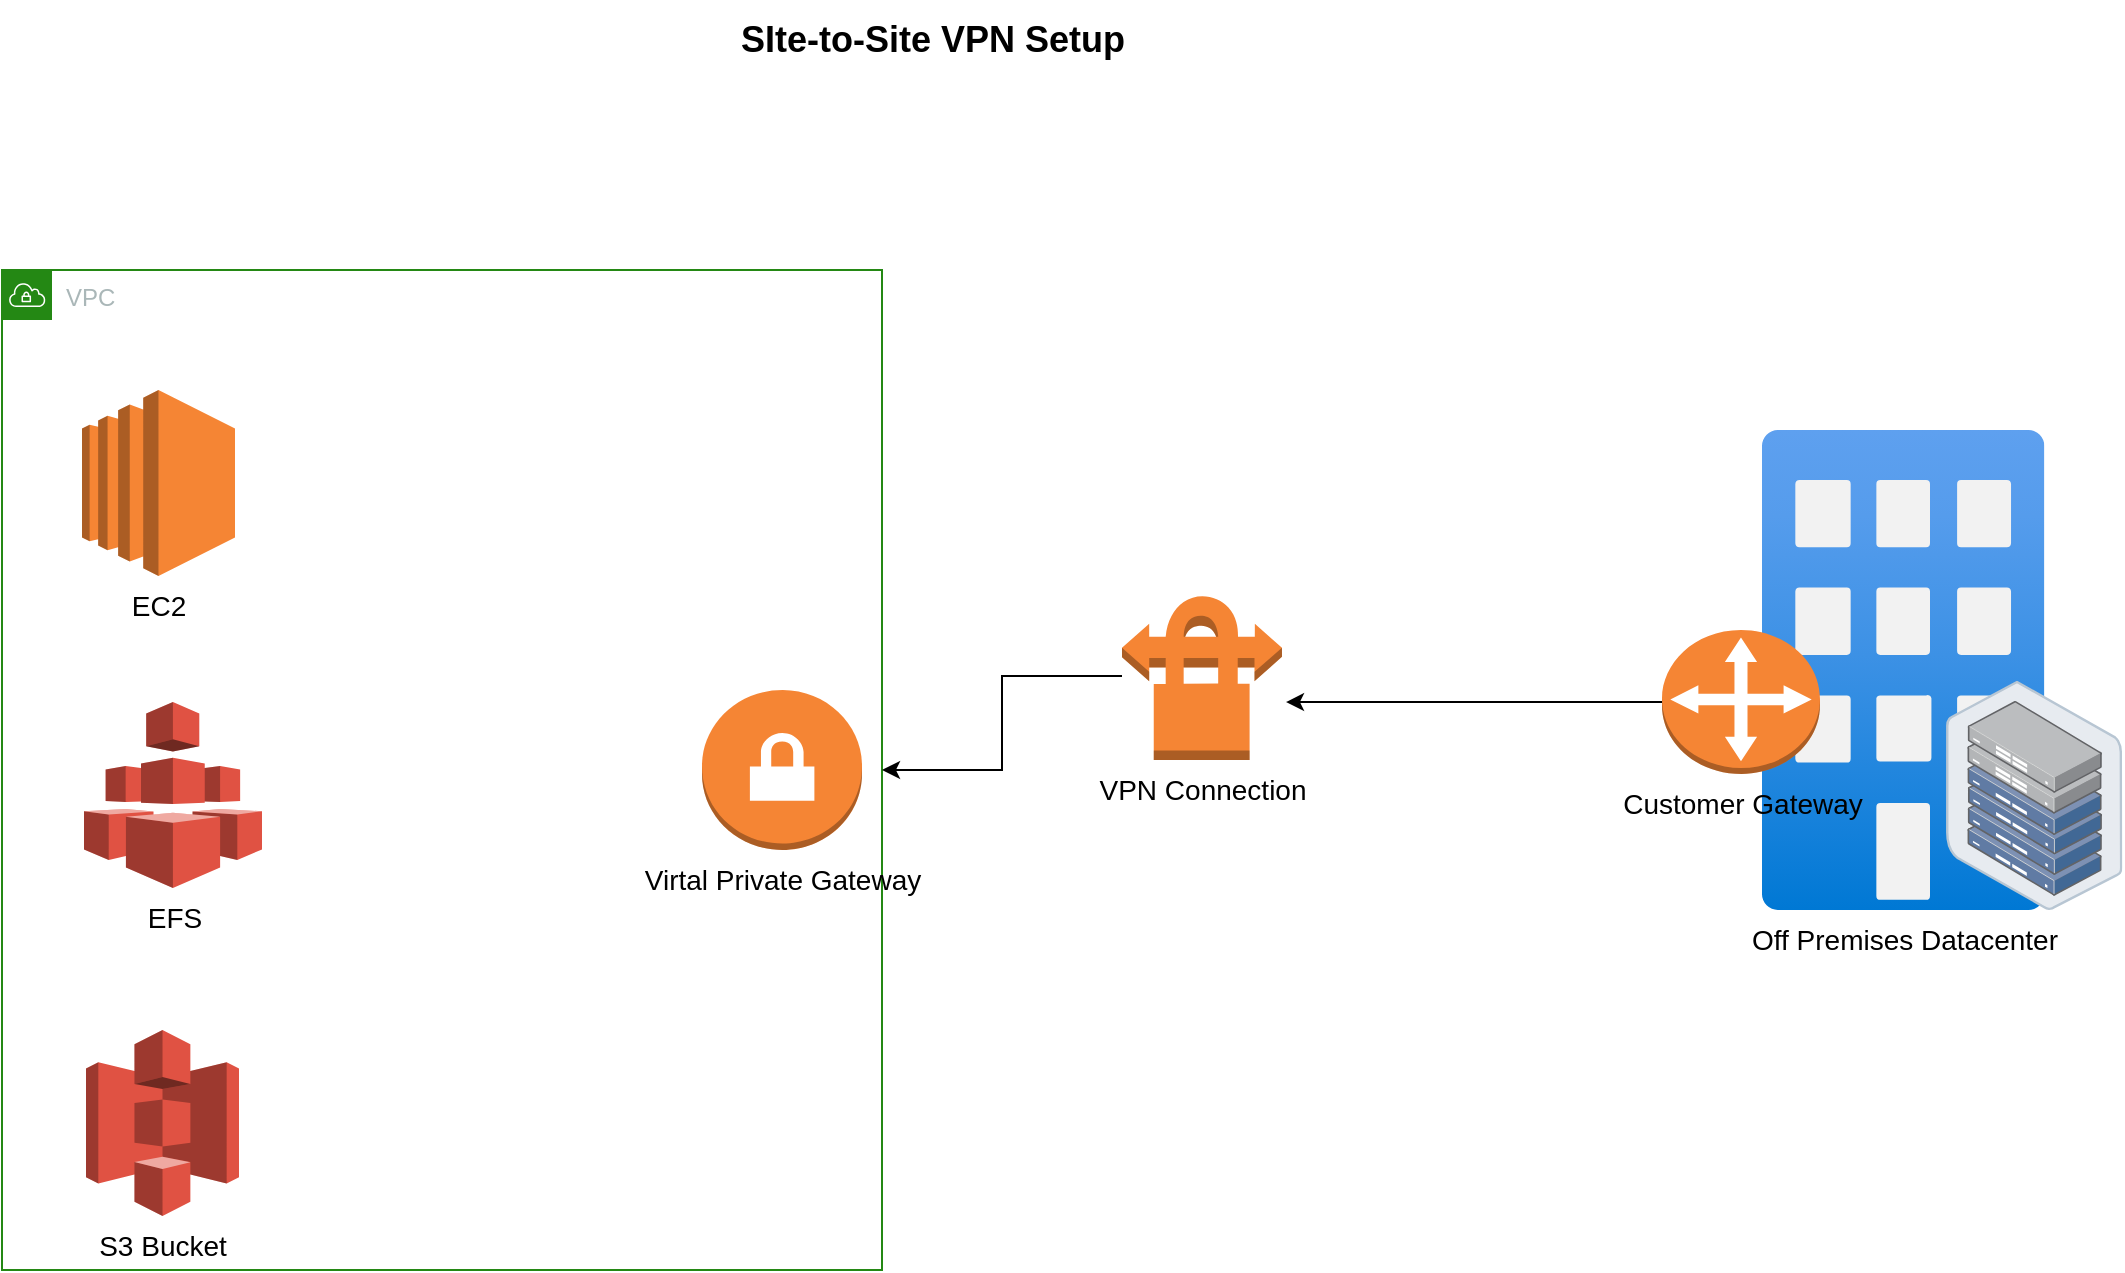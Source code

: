 <mxfile version="20.6.2" type="device"><diagram id="cilXmN5YZY-hAydcTZzb" name="Page-1"><mxGraphModel dx="1406" dy="818" grid="1" gridSize="10" guides="1" tooltips="1" connect="1" arrows="1" fold="1" page="1" pageScale="1" pageWidth="1100" pageHeight="850" math="0" shadow="0"><root><mxCell id="0"/><mxCell id="1" parent="0"/><mxCell id="e9NkD_gHxwFZob2bygAU-1" value="VPC" style="points=[[0,0],[0.25,0],[0.5,0],[0.75,0],[1,0],[1,0.25],[1,0.5],[1,0.75],[1,1],[0.75,1],[0.5,1],[0.25,1],[0,1],[0,0.75],[0,0.5],[0,0.25]];outlineConnect=0;gradientColor=none;html=1;whiteSpace=wrap;fontSize=12;fontStyle=0;container=1;pointerEvents=0;collapsible=0;recursiveResize=0;shape=mxgraph.aws4.group;grIcon=mxgraph.aws4.group_vpc;strokeColor=#248814;fillColor=none;verticalAlign=top;align=left;spacingLeft=30;fontColor=#AAB7B8;dashed=0;" vertex="1" parent="1"><mxGeometry x="40" y="180" width="440" height="500" as="geometry"/></mxCell><mxCell id="e9NkD_gHxwFZob2bygAU-6" value="&lt;font style=&quot;font-size: 14px;&quot;&gt;Virtal Private Gateway&lt;/font&gt;" style="outlineConnect=0;dashed=0;verticalLabelPosition=bottom;verticalAlign=top;align=center;html=1;shape=mxgraph.aws3.vpn_gateway;fillColor=#F58534;gradientColor=none;" vertex="1" parent="e9NkD_gHxwFZob2bygAU-1"><mxGeometry x="350" y="210" width="80" height="80" as="geometry"/></mxCell><mxCell id="e9NkD_gHxwFZob2bygAU-18" value="EC2" style="outlineConnect=0;dashed=0;verticalLabelPosition=bottom;verticalAlign=top;align=center;html=1;shape=mxgraph.aws3.ec2;fillColor=#F58534;gradientColor=none;fontSize=14;" vertex="1" parent="e9NkD_gHxwFZob2bygAU-1"><mxGeometry x="40" y="60" width="76.5" height="93" as="geometry"/></mxCell><mxCell id="e9NkD_gHxwFZob2bygAU-19" value="EFS" style="outlineConnect=0;dashed=0;verticalLabelPosition=bottom;verticalAlign=top;align=center;html=1;shape=mxgraph.aws3.efs;fillColor=#E05243;gradientColor=none;fontSize=14;" vertex="1" parent="e9NkD_gHxwFZob2bygAU-1"><mxGeometry x="41" y="216" width="89" height="93" as="geometry"/></mxCell><mxCell id="e9NkD_gHxwFZob2bygAU-20" value="S3 Bucket" style="outlineConnect=0;dashed=0;verticalLabelPosition=bottom;verticalAlign=top;align=center;html=1;shape=mxgraph.aws3.s3;fillColor=#E05243;gradientColor=none;fontSize=14;" vertex="1" parent="e9NkD_gHxwFZob2bygAU-1"><mxGeometry x="42" y="380" width="76.5" height="93" as="geometry"/></mxCell><mxCell id="e9NkD_gHxwFZob2bygAU-15" style="edgeStyle=orthogonalEdgeStyle;rounded=0;orthogonalLoop=1;jettySize=auto;html=1;fontSize=14;" edge="1" parent="1" source="e9NkD_gHxwFZob2bygAU-3" target="e9NkD_gHxwFZob2bygAU-1"><mxGeometry relative="1" as="geometry"/></mxCell><mxCell id="e9NkD_gHxwFZob2bygAU-3" value="&lt;font style=&quot;font-size: 14px;&quot;&gt;VPN Connection&lt;/font&gt;" style="outlineConnect=0;dashed=0;verticalLabelPosition=bottom;verticalAlign=top;align=center;html=1;shape=mxgraph.aws3.vpn_connection;fillColor=#F58534;gradientColor=none;" vertex="1" parent="1"><mxGeometry x="600" y="341" width="80" height="84" as="geometry"/></mxCell><mxCell id="e9NkD_gHxwFZob2bygAU-4" value="&lt;font style=&quot;font-size: 14px;&quot;&gt;Off Premises Datacenter&lt;/font&gt;" style="aspect=fixed;html=1;points=[];align=center;image;fontSize=12;image=img/lib/azure2/other/Exchange_On_Premises_Access.svg;" vertex="1" parent="1"><mxGeometry x="920" y="260" width="141.18" height="240" as="geometry"/></mxCell><mxCell id="e9NkD_gHxwFZob2bygAU-5" value="" style="points=[];aspect=fixed;html=1;align=center;shadow=0;dashed=0;image;image=img/lib/allied_telesis/storage/Datacenter_Server_Half_Rack_ToR.svg;" vertex="1" parent="1"><mxGeometry x="1012" y="385.4" width="88.2" height="114.6" as="geometry"/></mxCell><mxCell id="e9NkD_gHxwFZob2bygAU-12" style="edgeStyle=orthogonalEdgeStyle;rounded=0;orthogonalLoop=1;jettySize=auto;html=1;entryX=1.025;entryY=0.655;entryDx=0;entryDy=0;entryPerimeter=0;fontSize=14;" edge="1" parent="1" source="e9NkD_gHxwFZob2bygAU-7" target="e9NkD_gHxwFZob2bygAU-3"><mxGeometry relative="1" as="geometry"/></mxCell><mxCell id="e9NkD_gHxwFZob2bygAU-7" value="Customer Gateway" style="outlineConnect=0;dashed=0;verticalLabelPosition=bottom;verticalAlign=top;align=center;html=1;shape=mxgraph.aws3.customer_gateway;fillColor=#F58534;gradientColor=none;fontSize=14;" vertex="1" parent="1"><mxGeometry x="870" y="360" width="79" height="72" as="geometry"/></mxCell><mxCell id="e9NkD_gHxwFZob2bygAU-33" value="&lt;b&gt;&lt;font style=&quot;font-size: 18px;&quot;&gt;SIte-to-Site VPN Setup&lt;/font&gt;&lt;/b&gt;" style="text;html=1;resizable=0;autosize=1;align=center;verticalAlign=middle;points=[];fillColor=none;strokeColor=none;rounded=0;fontSize=14;" vertex="1" parent="1"><mxGeometry x="395" y="45" width="220" height="40" as="geometry"/></mxCell></root></mxGraphModel></diagram></mxfile>